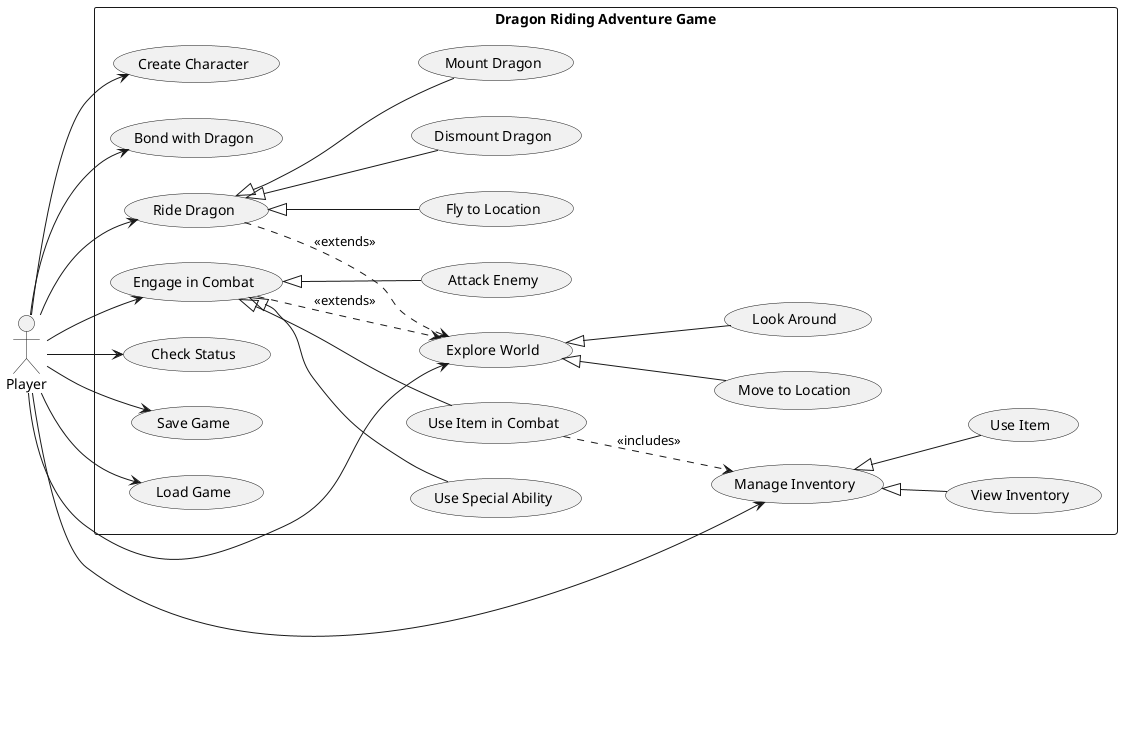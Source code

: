 @startuml
left to right direction
actor Player

rectangle "Dragon Riding Adventure Game" {
  usecase "Create Character" as UC1
  usecase "Bond with Dragon" as UC2
  usecase "Explore World" as UC3
  usecase "Move to Location" as UC3_1
  usecase "Look Around" as UC3_2
  usecase "Ride Dragon" as UC4
  usecase "Mount Dragon" as UC4_1
  usecase "Fly to Location" as UC4_2
  usecase "Dismount Dragon" as UC4_3
  usecase "Engage in Combat" as UC5
  usecase "Attack Enemy" as UC5_1
  usecase "Use Special Ability" as UC5_2
  usecase "Use Item in Combat" as UC5_3
  usecase "Manage Inventory" as UC6
  usecase "View Inventory" as UC6_1
  usecase "Use Item" as UC6_2
  usecase "Check Status" as UC7
  usecase "Save Game" as UC8
  usecase "Load Game" as UC9
}

Player --> UC1
Player --> UC2
Player --> UC3
UC3 <|-- UC3_1
UC3 <|-- UC3_2
Player --> UC4
UC4 <|-- UC4_1
UC4 <|-- UC4_2
UC4 <|-- UC4_3
Player --> UC5
UC5 <|-- UC5_1
UC5 <|-- UC5_2
UC5 <|-- UC5_3
Player --> UC6
UC6 <|-- UC6_1
UC6 <|-- UC6_2
Player --> UC7
Player --> UC8
Player --> UC9

UC4 ..> UC3 : <<extends>>
UC5 ..> UC3 : <<extends>>
UC5_3 ..> UC6 : <<includes>>
@enduml

